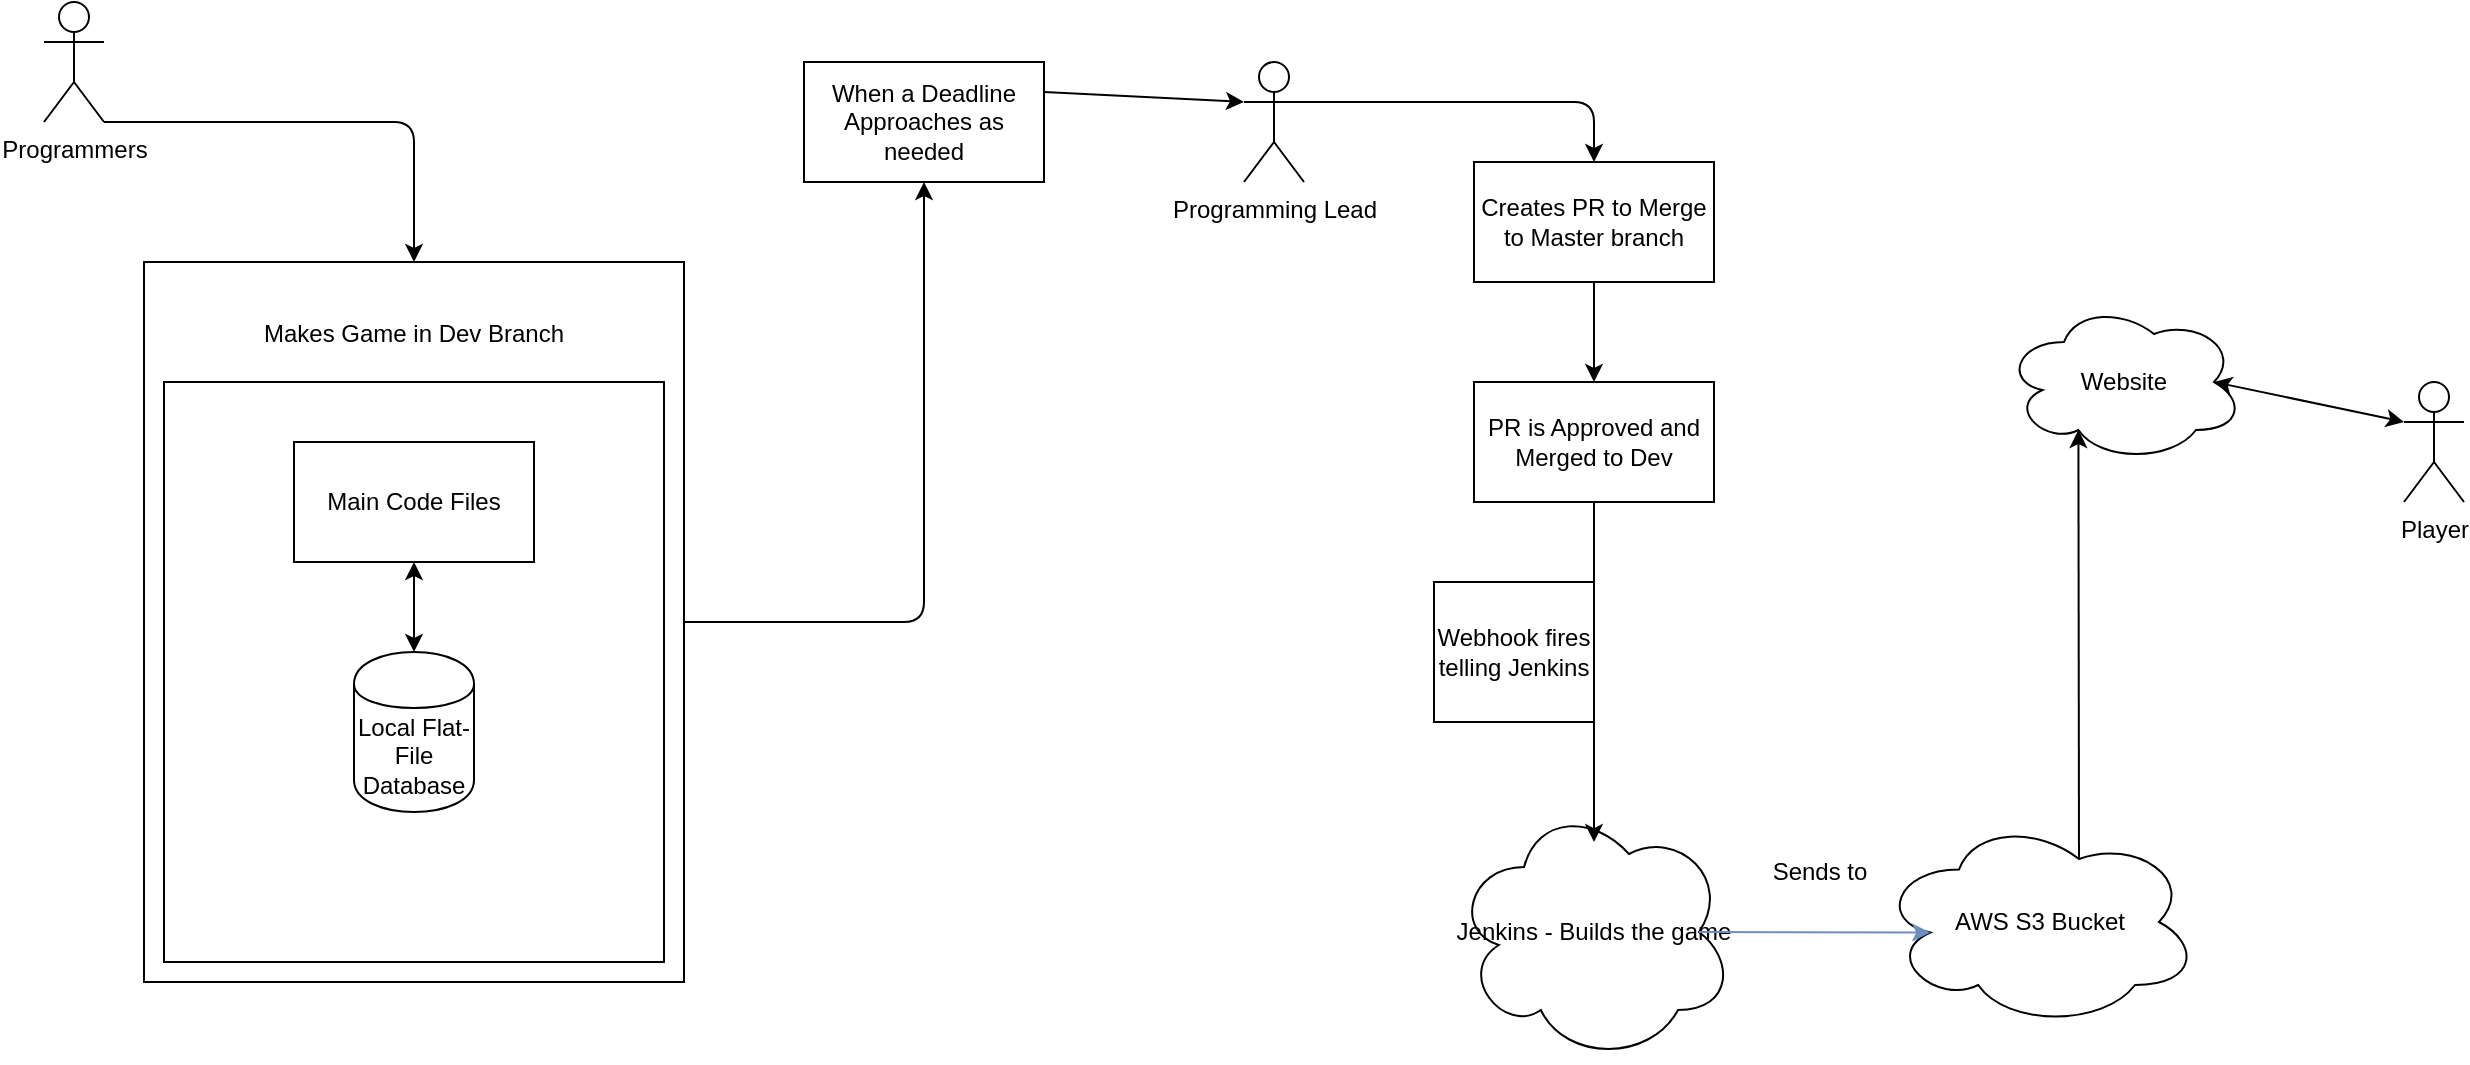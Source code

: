 <mxfile version="12.1.9" pages="1"><diagram id="aUGYlTei3nf3eJF6syKW" name="Page-1"><mxGraphModel dx="1408" dy="755" grid="1" gridSize="10" guides="1" tooltips="1" connect="1" arrows="1" fold="1" page="1" pageScale="1" pageWidth="850" pageHeight="1100" math="0" shadow="0"><root><mxCell id="0"/><mxCell id="1" parent="0"/><mxCell id="ERbDvsDspu9SdXdBLNNR-1" value="Jenkins - Builds the game" style="ellipse;shape=cloud;whiteSpace=wrap;html=1;" vertex="1" parent="1"><mxGeometry x="745" y="430" width="140" height="130" as="geometry"/></mxCell><mxCell id="ERbDvsDspu9SdXdBLNNR-3" value="Website" style="ellipse;shape=cloud;whiteSpace=wrap;html=1;" vertex="1" parent="1"><mxGeometry x="1020" y="180" width="120" height="80" as="geometry"/></mxCell><mxCell id="ERbDvsDspu9SdXdBLNNR-4" value="&lt;div&gt;Programming Lead&lt;/div&gt;" style="shape=umlActor;verticalLabelPosition=bottom;labelBackgroundColor=#ffffff;verticalAlign=top;html=1;outlineConnect=0;" vertex="1" parent="1"><mxGeometry x="640" y="60" width="30" height="60" as="geometry"/></mxCell><mxCell id="ERbDvsDspu9SdXdBLNNR-5" value="AWS S3 Bucket" style="ellipse;shape=cloud;whiteSpace=wrap;html=1;" vertex="1" parent="1"><mxGeometry x="957.5" y="437.5" width="160" height="105" as="geometry"/></mxCell><mxCell id="ERbDvsDspu9SdXdBLNNR-6" value="Creates PR to Merge to Master branch" style="rounded=0;whiteSpace=wrap;html=1;" vertex="1" parent="1"><mxGeometry x="755" y="110" width="120" height="60" as="geometry"/></mxCell><mxCell id="ERbDvsDspu9SdXdBLNNR-7" value="" style="endArrow=classic;html=1;entryX=0.5;entryY=0;entryDx=0;entryDy=0;" edge="1" parent="1" target="ERbDvsDspu9SdXdBLNNR-6"><mxGeometry width="50" height="50" relative="1" as="geometry"><mxPoint x="670" y="80" as="sourcePoint"/><mxPoint x="705" y="750" as="targetPoint"/><Array as="points"><mxPoint x="815" y="80"/></Array></mxGeometry></mxCell><mxCell id="ERbDvsDspu9SdXdBLNNR-12" value="&lt;div&gt;PR is Approved and Merged to Dev&lt;/div&gt;" style="rounded=0;whiteSpace=wrap;html=1;" vertex="1" parent="1"><mxGeometry x="755" y="220" width="120" height="60" as="geometry"/></mxCell><mxCell id="ERbDvsDspu9SdXdBLNNR-13" value="" style="endArrow=classic;html=1;exitX=0.5;exitY=1;exitDx=0;exitDy=0;entryX=0.5;entryY=0;entryDx=0;entryDy=0;" edge="1" parent="1" source="ERbDvsDspu9SdXdBLNNR-6" target="ERbDvsDspu9SdXdBLNNR-12"><mxGeometry width="50" height="50" relative="1" as="geometry"><mxPoint x="685" y="230" as="sourcePoint"/><mxPoint x="735" y="180" as="targetPoint"/></mxGeometry></mxCell><mxCell id="ERbDvsDspu9SdXdBLNNR-14" value="" style="endArrow=classic;html=1;exitX=0.5;exitY=1;exitDx=0;exitDy=0;entryX=0.5;entryY=0.154;entryDx=0;entryDy=0;entryPerimeter=0;" edge="1" parent="1" source="ERbDvsDspu9SdXdBLNNR-12" target="ERbDvsDspu9SdXdBLNNR-1"><mxGeometry width="50" height="50" relative="1" as="geometry"><mxPoint x="775" y="360" as="sourcePoint"/><mxPoint x="825" y="310" as="targetPoint"/></mxGeometry></mxCell><mxCell id="ERbDvsDspu9SdXdBLNNR-15" value="Webhook fires telling Jenkins" style="text;html=1;strokeColor=#000000;fillColor=none;align=center;verticalAlign=middle;whiteSpace=wrap;rounded=0;" vertex="1" parent="1"><mxGeometry x="735" y="320" width="80" height="70" as="geometry"/></mxCell><mxCell id="ERbDvsDspu9SdXdBLNNR-16" value="" style="endArrow=classic;html=1;exitX=0.875;exitY=0.5;exitDx=0;exitDy=0;exitPerimeter=0;entryX=0.16;entryY=0.55;entryDx=0;entryDy=0;entryPerimeter=0;fillColor=#dae8fc;strokeColor=#6c8ebf;" edge="1" parent="1" source="ERbDvsDspu9SdXdBLNNR-1" target="ERbDvsDspu9SdXdBLNNR-5"><mxGeometry width="50" height="50" relative="1" as="geometry"><mxPoint x="945" y="540" as="sourcePoint"/><mxPoint x="995" y="490" as="targetPoint"/></mxGeometry></mxCell><mxCell id="ERbDvsDspu9SdXdBLNNR-17" value="&lt;div&gt;Sends to&lt;/div&gt;" style="text;html=1;strokeColor=none;fillColor=none;align=center;verticalAlign=middle;whiteSpace=wrap;rounded=0;" vertex="1" parent="1"><mxGeometry x="897.5" y="440" width="60" height="50" as="geometry"/></mxCell><mxCell id="ERbDvsDspu9SdXdBLNNR-24" value="Player" style="shape=umlActor;verticalLabelPosition=bottom;labelBackgroundColor=#ffffff;verticalAlign=top;html=1;outlineConnect=0;strokeColor=#000000;" vertex="1" parent="1"><mxGeometry x="1220" y="220" width="30" height="60" as="geometry"/></mxCell><mxCell id="ERbDvsDspu9SdXdBLNNR-28" value="" style="endArrow=classic;html=1;exitX=0.625;exitY=0.2;exitDx=0;exitDy=0;exitPerimeter=0;entryX=0.31;entryY=0.8;entryDx=0;entryDy=0;entryPerimeter=0;" edge="1" parent="1" source="ERbDvsDspu9SdXdBLNNR-5" target="ERbDvsDspu9SdXdBLNNR-3"><mxGeometry width="50" height="50" relative="1" as="geometry"><mxPoint x="1050" y="430" as="sourcePoint"/><mxPoint x="1100" y="380" as="targetPoint"/></mxGeometry></mxCell><mxCell id="ERbDvsDspu9SdXdBLNNR-29" value="" style="endArrow=classic;startArrow=classic;html=1;exitX=0.875;exitY=0.5;exitDx=0;exitDy=0;exitPerimeter=0;entryX=0;entryY=0.333;entryDx=0;entryDy=0;entryPerimeter=0;" edge="1" parent="1" source="ERbDvsDspu9SdXdBLNNR-3" target="ERbDvsDspu9SdXdBLNNR-24"><mxGeometry width="50" height="50" relative="1" as="geometry"><mxPoint x="1150" y="410" as="sourcePoint"/><mxPoint x="1200" y="360" as="targetPoint"/></mxGeometry></mxCell><mxCell id="ERbDvsDspu9SdXdBLNNR-30" value="&lt;div&gt;Programmers&lt;/div&gt;&lt;div&gt;&lt;br&gt;&lt;/div&gt;" style="shape=umlActor;verticalLabelPosition=bottom;labelBackgroundColor=#ffffff;verticalAlign=top;html=1;outlineConnect=0;strokeColor=#000000;" vertex="1" parent="1"><mxGeometry x="40" y="30" width="30" height="60" as="geometry"/></mxCell><mxCell id="ERbDvsDspu9SdXdBLNNR-43" value="&lt;div&gt;Makes Game in Dev Branch&lt;/div&gt;&lt;div&gt;&lt;br&gt;&lt;/div&gt;&lt;div&gt;&lt;br&gt;&lt;/div&gt;&lt;div&gt;&lt;br&gt;&lt;/div&gt;&lt;div&gt;&lt;br&gt;&lt;/div&gt;&lt;div&gt;&lt;br&gt;&lt;/div&gt;&lt;div&gt;&lt;br&gt;&lt;/div&gt;&lt;div&gt;&lt;br&gt;&lt;/div&gt;&lt;div&gt;&lt;br&gt;&lt;/div&gt;&lt;div&gt;&lt;br&gt;&lt;/div&gt;&lt;div&gt;&lt;br&gt;&lt;/div&gt;&lt;div&gt;&lt;br&gt;&lt;/div&gt;&lt;div&gt;&lt;br&gt;&lt;/div&gt;&lt;div&gt;&lt;br&gt;&lt;/div&gt;&lt;div&gt;&lt;br&gt;&lt;/div&gt;&lt;div&gt;&lt;br&gt;&lt;/div&gt;&lt;div&gt;&lt;br&gt;&lt;/div&gt;&lt;div&gt;&lt;br&gt;&lt;/div&gt;&lt;div&gt;&lt;br&gt;&lt;/div&gt;&lt;div&gt;&lt;br&gt;&lt;/div&gt;&lt;div&gt;&lt;br&gt;&lt;/div&gt;" style="rounded=0;whiteSpace=wrap;html=1;strokeColor=#000000;" vertex="1" parent="1"><mxGeometry x="90" y="160" width="270" height="360" as="geometry"/></mxCell><mxCell id="ERbDvsDspu9SdXdBLNNR-44" value="" style="endArrow=classic;html=1;exitX=1;exitY=1;exitDx=0;exitDy=0;exitPerimeter=0;entryX=0.5;entryY=0;entryDx=0;entryDy=0;" edge="1" parent="1" source="ERbDvsDspu9SdXdBLNNR-30" target="ERbDvsDspu9SdXdBLNNR-43"><mxGeometry width="50" height="50" relative="1" as="geometry"><mxPoint x="130" y="160" as="sourcePoint"/><mxPoint x="180" y="110" as="targetPoint"/><Array as="points"><mxPoint x="225" y="90"/></Array></mxGeometry></mxCell><mxCell id="ERbDvsDspu9SdXdBLNNR-45" value="" style="rounded=0;whiteSpace=wrap;html=1;strokeColor=#000000;" vertex="1" parent="1"><mxGeometry x="100" y="220" width="250" height="290" as="geometry"/></mxCell><mxCell id="ERbDvsDspu9SdXdBLNNR-46" value="Main Code Files" style="rounded=0;whiteSpace=wrap;html=1;strokeColor=#000000;" vertex="1" parent="1"><mxGeometry x="165" y="250" width="120" height="60" as="geometry"/></mxCell><mxCell id="ERbDvsDspu9SdXdBLNNR-47" value="Local Flat-File Database" style="shape=cylinder;whiteSpace=wrap;html=1;boundedLbl=1;backgroundOutline=1;strokeColor=#000000;" vertex="1" parent="1"><mxGeometry x="195" y="355" width="60" height="80" as="geometry"/></mxCell><mxCell id="ERbDvsDspu9SdXdBLNNR-48" value="" style="endArrow=classic;startArrow=classic;html=1;entryX=0.5;entryY=1;entryDx=0;entryDy=0;exitX=0.5;exitY=0;exitDx=0;exitDy=0;" edge="1" parent="1" source="ERbDvsDspu9SdXdBLNNR-47" target="ERbDvsDspu9SdXdBLNNR-46"><mxGeometry width="50" height="50" relative="1" as="geometry"><mxPoint x="130" y="430" as="sourcePoint"/><mxPoint x="180" y="380" as="targetPoint"/></mxGeometry></mxCell><mxCell id="ERbDvsDspu9SdXdBLNNR-49" value="When a Deadline Approaches as needed" style="rounded=0;whiteSpace=wrap;html=1;strokeColor=#000000;" vertex="1" parent="1"><mxGeometry x="420" y="60" width="120" height="60" as="geometry"/></mxCell><mxCell id="ERbDvsDspu9SdXdBLNNR-50" value="" style="endArrow=classic;html=1;exitX=1;exitY=0.5;exitDx=0;exitDy=0;entryX=0.5;entryY=1;entryDx=0;entryDy=0;" edge="1" parent="1" source="ERbDvsDspu9SdXdBLNNR-43" target="ERbDvsDspu9SdXdBLNNR-49"><mxGeometry width="50" height="50" relative="1" as="geometry"><mxPoint x="490" y="380" as="sourcePoint"/><mxPoint x="540" y="330" as="targetPoint"/><Array as="points"><mxPoint x="480" y="340"/></Array></mxGeometry></mxCell><mxCell id="ERbDvsDspu9SdXdBLNNR-51" value="" style="endArrow=classic;html=1;exitX=1;exitY=0.25;exitDx=0;exitDy=0;entryX=0;entryY=0.333;entryDx=0;entryDy=0;entryPerimeter=0;" edge="1" parent="1" source="ERbDvsDspu9SdXdBLNNR-49" target="ERbDvsDspu9SdXdBLNNR-4"><mxGeometry width="50" height="50" relative="1" as="geometry"><mxPoint x="610" y="360" as="sourcePoint"/><mxPoint x="660" y="310" as="targetPoint"/></mxGeometry></mxCell></root></mxGraphModel></diagram></mxfile>